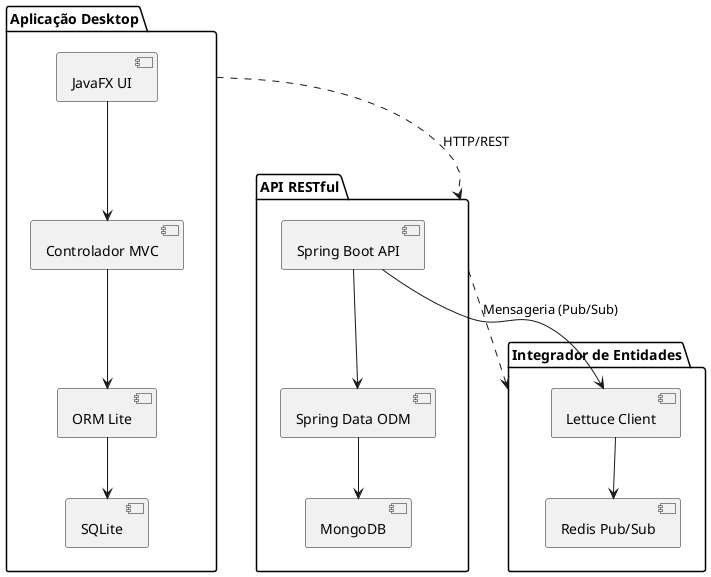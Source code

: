@startuml
package "Aplicação Desktop" {
  [JavaFX UI] 
  [Controlador MVC]
  [ORM Lite] 
  [SQLite]
  [JavaFX UI] --> [Controlador MVC]
  [Controlador MVC] --> [ORM Lite]
  [ORM Lite] --> [SQLite]
}

package "API RESTful" {
  [Spring Boot API]
  [Spring Data ODM]
  [MongoDB]
  [Spring Boot API] --> [Spring Data ODM]
  [Spring Data ODM] --> [MongoDB]
}

package "Integrador de Entidades" {
  [Redis Pub/Sub]
  [Lettuce Client]
  [Spring Boot API] --> [Lettuce Client]
  [Lettuce Client] --> [Redis Pub/Sub]
}

[Aplicação Desktop] ..> [API RESTful] : HTTP/REST
[API RESTful] ..> [Integrador de Entidades] : Mensageria (Pub/Sub)
@enduml
